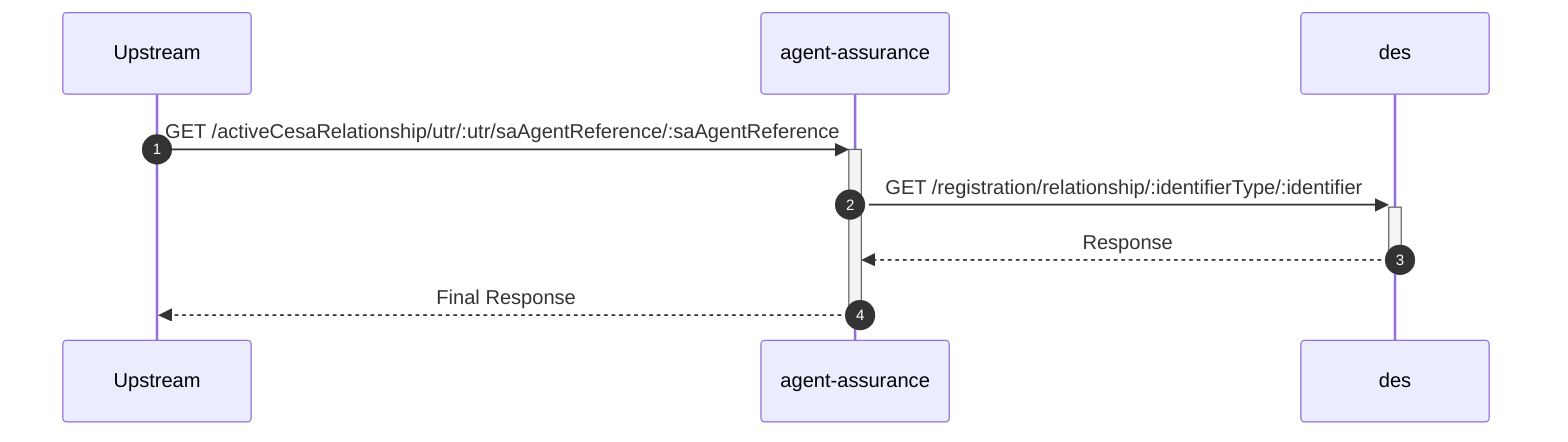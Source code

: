 sequenceDiagram
    autonumber
    participant Upstream
    participant agent-assurance
    participant des

    Upstream->>+agent-assurance: GET /activeCesaRelationship/utr/:utr/saAgentReference/:saAgentReference
    agent-assurance->>+des: GET /registration/relationship/:identifierType/:identifier
    des-->>-agent-assurance: Response
    agent-assurance-->>-Upstream: Final Response